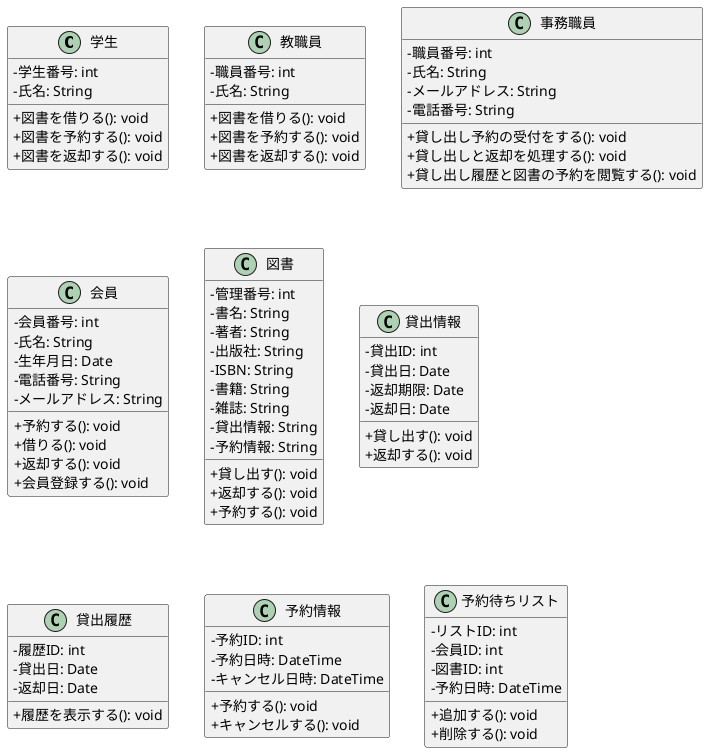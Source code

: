 @startuml 大原情報科学大学・図書館システムクラス図
skinparam handwritten false
skinparam classAttributeIconSize 0

' ====================================================================
' 1. クラス定義 (Core Entities)
' ====================================================================

class 学生 {
- 学生番号: int
- 氏名: String

+ 図書を借りる(): void
+ 図書を予約する(): void
+ 図書を返却する(): void
}

class 教職員 {
- 職員番号: int
- 氏名: String

+ 図書を借りる(): void
+ 図書を予約する(): void
+ 図書を返却する(): void
}

class 事務職員 {
-職員番号: int
-氏名: String
-メールアドレス: String
-電話番号: String
    
+貸し出し予約の受付をする(): void
+貸し出しと返却を処理する(): void
+貸し出し履歴と図書の予約を閲覧する(): void
}

class 会員 {
 -会員番号: int
 -氏名: String
 -生年月日: Date
 -電話番号: String
 -メールアドレス: String

 +予約する(): void
 +借りる(): void
 +返却する(): void
 +会員登録する(): void

}

class 図書 {
 -管理番号: int
 -書名: String
 -著者: String
 -出版社: String
 -ISBN: String
 -書籍: String
 -雑誌: String
 -貸出情報: String
 -予約情報: String

 +貸し出す(): void
 +返却する(): void
 +予約する(): void
}

class 貸出情報 {
 -貸出ID: int
 -貸出日: Date
 -返却期限: Date
 -返却日: Date

 +貸し出す(): void
 +返却する(): void
}

class 貸出履歴 {
 -履歴ID: int
 -貸出日: Date
 -返却日: Date

 +履歴を表示する(): void
}

class 予約情報 {
 -予約ID: int
 -予約日時: DateTime
 -キャンセル日時: DateTime

 +予約する(): void
 +キャンセルする(): void
}

class 予約待ちリスト {
 -リストID: int
 -会員ID: int
 -図書ID: int
 -予約日時: DateTime

 +追加する(): void
 +削除する(): void
}

@enduml